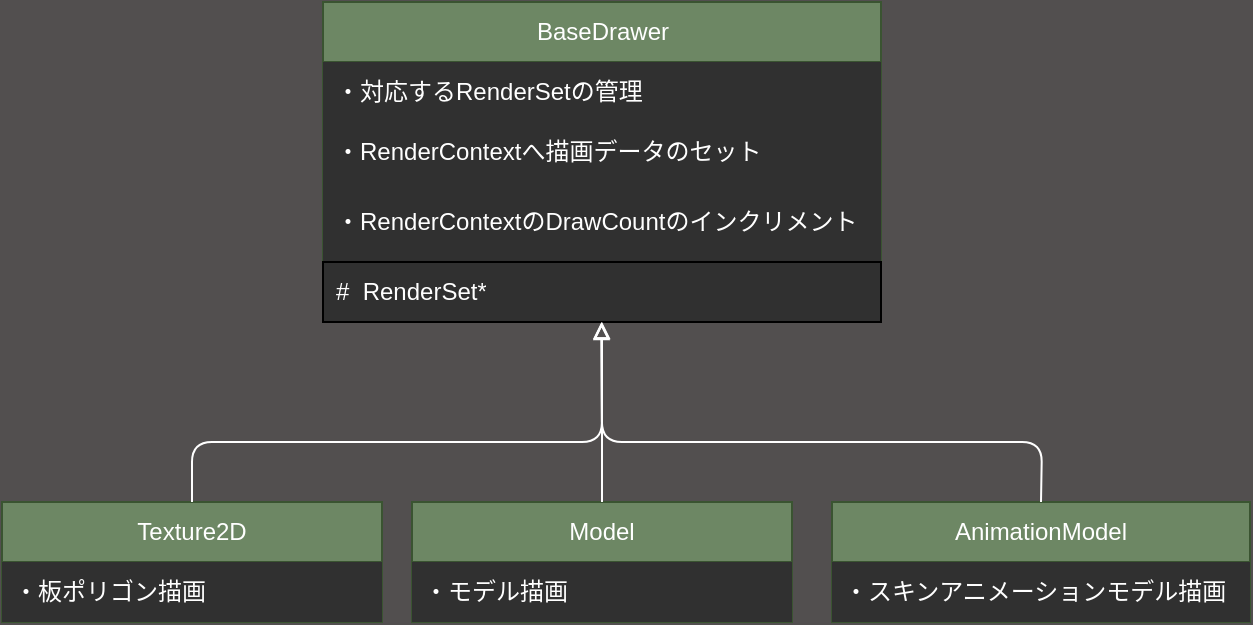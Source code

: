 <mxfile>
    <diagram id="uH7TFUyroTzwectZcCgI" name="ページ1">
        <mxGraphModel dx="2264" dy="840" grid="0" gridSize="10" guides="1" tooltips="1" connect="1" arrows="1" fold="1" page="0" pageScale="1" pageWidth="827" pageHeight="1169" background="#524F4F" math="0" shadow="0">
            <root>
                <mxCell id="0"/>
                <mxCell id="1" parent="0"/>
                <mxCell id="85" value="" style="group;resizeWidth=0;resizeHeight=0;" parent="1" vertex="1" connectable="0">
                    <mxGeometry x="-534.5" y="50" width="279" height="160" as="geometry"/>
                </mxCell>
                <object label="BaseDrawer" id="86">
                    <mxCell style="swimlane;fontStyle=0;childLayout=stackLayout;horizontal=1;startSize=30;horizontalStack=0;resizeParent=1;resizeParentMax=0;resizeLast=0;collapsible=1;marginBottom=0;whiteSpace=wrap;html=1;fillColor=#6d8764;fontColor=#ffffff;strokeColor=#3A5431;" parent="85" vertex="1">
                        <mxGeometry width="279" height="160" as="geometry"/>
                    </mxCell>
                </object>
                <mxCell id="87" value="・対応するRenderSetの管理" style="text;align=left;verticalAlign=middle;spacingLeft=4;spacingRight=4;overflow=hidden;points=[[0,0.5],[1,0.5]];portConstraint=eastwest;rotatable=0;whiteSpace=wrap;html=1;fillColor=#303030;fontColor=#FFFFFF;" parent="86" vertex="1">
                    <mxGeometry y="30" width="279" height="30" as="geometry"/>
                </mxCell>
                <mxCell id="208" value="・RenderContextへ描画データのセット" style="text;align=left;verticalAlign=middle;spacingLeft=4;spacingRight=4;overflow=hidden;points=[[0,0.5],[1,0.5]];portConstraint=eastwest;rotatable=0;whiteSpace=wrap;html=1;fillColor=#303030;fontColor=#FFFFFF;" vertex="1" parent="86">
                    <mxGeometry y="60" width="279" height="30" as="geometry"/>
                </mxCell>
                <mxCell id="213" value="・RenderContextのDrawCountのインクリメント" style="text;align=left;verticalAlign=middle;spacingLeft=4;spacingRight=4;overflow=hidden;points=[[0,0.5],[1,0.5]];portConstraint=eastwest;rotatable=0;whiteSpace=wrap;html=1;fillColor=#303030;fontColor=#FFFFFF;" vertex="1" parent="86">
                    <mxGeometry y="90" width="279" height="40" as="geometry"/>
                </mxCell>
                <mxCell id="89" value="#&amp;nbsp; RenderSet*" style="text;align=left;verticalAlign=middle;spacingLeft=4;spacingRight=4;overflow=hidden;points=[[0,0.5],[1,0.5]];portConstraint=eastwest;rotatable=0;whiteSpace=wrap;html=1;fillColor=#303030;fontColor=#FFFFFF;strokeColor=default;" parent="86" vertex="1">
                    <mxGeometry y="130" width="279" height="30" as="geometry"/>
                </mxCell>
                <mxCell id="90" value="" style="group;resizeWidth=0;resizeHeight=0;" parent="1" vertex="1" connectable="0">
                    <mxGeometry x="-695" y="300" width="190" height="60" as="geometry"/>
                </mxCell>
                <object label="Texture2D" id="91">
                    <mxCell style="swimlane;fontStyle=0;childLayout=stackLayout;horizontal=1;startSize=30;horizontalStack=0;resizeParent=1;resizeParentMax=0;resizeLast=0;collapsible=1;marginBottom=0;whiteSpace=wrap;html=1;fillColor=#6d8764;fontColor=#ffffff;strokeColor=#3A5431;" parent="90" vertex="1">
                        <mxGeometry width="190" height="60" as="geometry"/>
                    </mxCell>
                </object>
                <mxCell id="92" value="・板ポリゴン描画" style="text;align=left;verticalAlign=middle;spacingLeft=4;spacingRight=4;overflow=hidden;points=[[0,0.5],[1,0.5]];portConstraint=eastwest;rotatable=0;whiteSpace=wrap;html=1;fillColor=#303030;fontColor=#FFFFFF;" parent="91" vertex="1">
                    <mxGeometry y="30" width="190" height="30" as="geometry"/>
                </mxCell>
                <mxCell id="95" value="" style="group;resizeWidth=0;resizeHeight=0;" parent="1" vertex="1" connectable="0">
                    <mxGeometry x="-490" y="300" width="190" height="60" as="geometry"/>
                </mxCell>
                <object label="Model" id="96">
                    <mxCell style="swimlane;fontStyle=0;childLayout=stackLayout;horizontal=1;startSize=30;horizontalStack=0;resizeParent=1;resizeParentMax=0;resizeLast=0;collapsible=1;marginBottom=0;whiteSpace=wrap;html=1;fillColor=#6d8764;fontColor=#ffffff;strokeColor=#3A5431;" parent="95" vertex="1">
                        <mxGeometry width="190" height="60" as="geometry"/>
                    </mxCell>
                </object>
                <mxCell id="97" value="・モデル描画" style="text;align=left;verticalAlign=middle;spacingLeft=4;spacingRight=4;overflow=hidden;points=[[0,0.5],[1,0.5]];portConstraint=eastwest;rotatable=0;whiteSpace=wrap;html=1;fillColor=#303030;fontColor=#FFFFFF;" parent="96" vertex="1">
                    <mxGeometry y="30" width="190" height="30" as="geometry"/>
                </mxCell>
                <mxCell id="98" value="" style="group;resizeWidth=0;resizeHeight=0;" parent="1" vertex="1" connectable="0">
                    <mxGeometry x="-280" y="300" width="209" height="60" as="geometry"/>
                </mxCell>
                <object label="AnimationModel" id="99">
                    <mxCell style="swimlane;fontStyle=0;childLayout=stackLayout;horizontal=1;startSize=30;horizontalStack=0;resizeParent=1;resizeParentMax=0;resizeLast=0;collapsible=1;marginBottom=0;whiteSpace=wrap;html=1;fillColor=#6d8764;fontColor=#ffffff;strokeColor=#3A5431;" parent="98" vertex="1">
                        <mxGeometry width="209" height="60" as="geometry"/>
                    </mxCell>
                </object>
                <mxCell id="100" value="・スキンアニメーションモデル描画" style="text;align=left;verticalAlign=middle;spacingLeft=4;spacingRight=4;overflow=hidden;points=[[0,0.5],[1,0.5]];portConstraint=eastwest;rotatable=0;whiteSpace=wrap;html=1;fillColor=#303030;fontColor=#FFFFFF;" parent="99" vertex="1">
                    <mxGeometry y="30" width="209" height="30" as="geometry"/>
                </mxCell>
                <mxCell id="110" value="" style="edgeStyle=none;html=1;endArrow=block;endFill=0;entryX=0.499;entryY=1;entryDx=0;entryDy=0;exitX=0.5;exitY=0;exitDx=0;exitDy=0;entryPerimeter=0;fontColor=#F0F0F0;strokeColor=#FFFFFF;" parent="1" source="99" target="89" edge="1">
                    <mxGeometry relative="1" as="geometry">
                        <mxPoint x="-310" y="312.86" as="sourcePoint"/>
                        <mxPoint x="-310" y="215.86" as="targetPoint"/>
                        <Array as="points">
                            <mxPoint x="-175" y="270"/>
                            <mxPoint x="-395" y="270"/>
                        </Array>
                    </mxGeometry>
                </mxCell>
                <mxCell id="107" value="" style="edgeStyle=none;html=1;endArrow=block;endFill=0;exitX=0.5;exitY=0;exitDx=0;exitDy=0;fontColor=#F0F0F0;strokeColor=#FFFFFF;" parent="1" source="96" target="86" edge="1">
                    <mxGeometry relative="1" as="geometry"/>
                </mxCell>
                <mxCell id="109" value="" style="edgeStyle=none;html=1;endArrow=block;endFill=0;entryX=0.499;entryY=1.016;entryDx=0;entryDy=0;exitX=0.5;exitY=0;exitDx=0;exitDy=0;entryPerimeter=0;fontColor=#F0F0F0;strokeColor=#FFFFFF;" parent="1" source="91" target="89" edge="1">
                    <mxGeometry relative="1" as="geometry">
                        <mxPoint x="-385" y="310.0" as="sourcePoint"/>
                        <mxPoint x="-385" y="213" as="targetPoint"/>
                        <Array as="points">
                            <mxPoint x="-600" y="270"/>
                            <mxPoint x="-395" y="270"/>
                        </Array>
                    </mxGeometry>
                </mxCell>
            </root>
        </mxGraphModel>
    </diagram>
</mxfile>